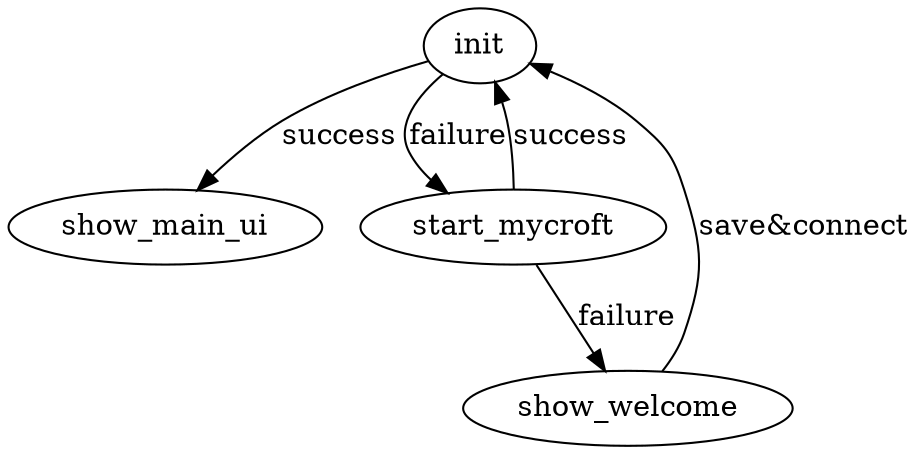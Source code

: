 digraph HemeraMycroftConnect{
	init -> show_main_ui [label="success"]
	init -> start_mycroft [label="failure"]

	start_mycroft -> init [label="success"]
	start_mycroft -> show_welcome [label="failure"]

	show_welcome -> init [label="save&connect"]
}